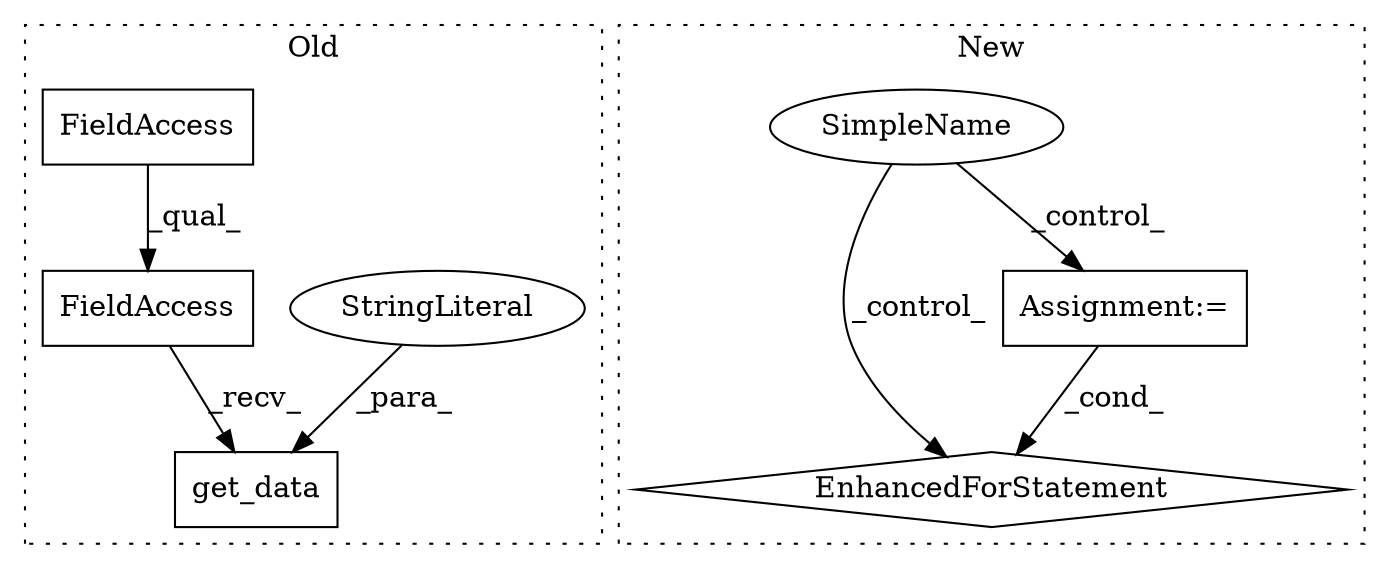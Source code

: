 digraph G {
subgraph cluster0 {
1 [label="get_data" a="32" s="32668,32698" l="9,1" shape="box"];
4 [label="FieldAccess" a="22" s="32646" l="21" shape="box"];
5 [label="StringLiteral" a="45" s="32677" l="21" shape="ellipse"];
6 [label="FieldAccess" a="22" s="32646" l="12" shape="box"];
label = "Old";
style="dotted";
}
subgraph cluster1 {
2 [label="EnhancedForStatement" a="70" s="30747,30881" l="61,2" shape="diamond"];
3 [label="Assignment:=" a="7" s="30747,30881" l="61,2" shape="box"];
7 [label="SimpleName" a="42" s="" l="" shape="ellipse"];
label = "New";
style="dotted";
}
3 -> 2 [label="_cond_"];
4 -> 1 [label="_recv_"];
5 -> 1 [label="_para_"];
6 -> 4 [label="_qual_"];
7 -> 3 [label="_control_"];
7 -> 2 [label="_control_"];
}
